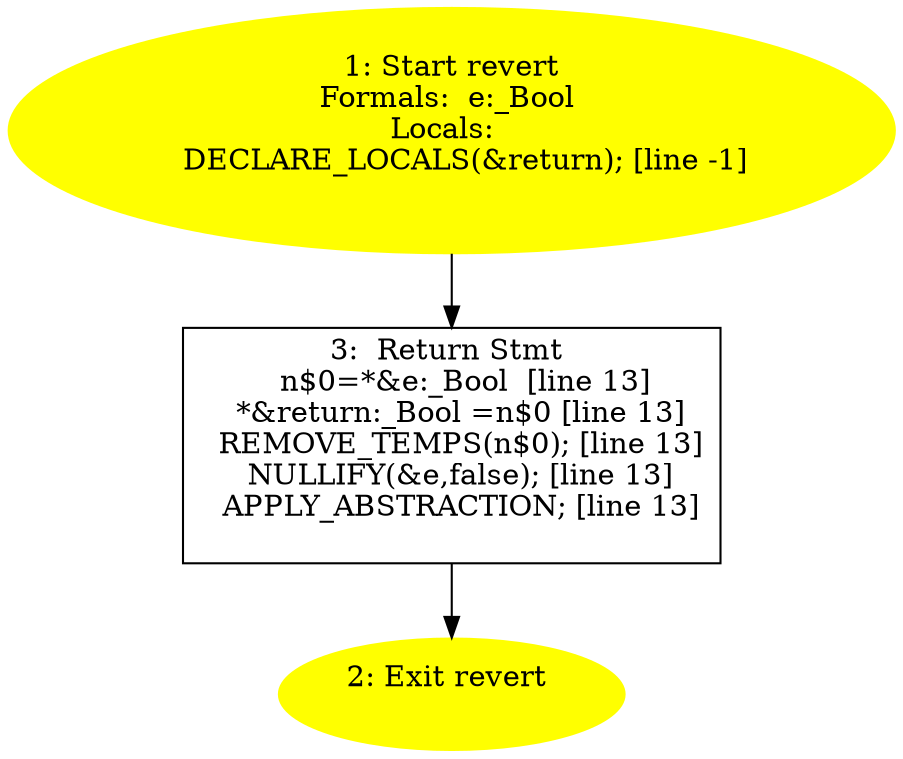 digraph iCFG {
3 [label="3:  Return Stmt \n   n$0=*&e:_Bool  [line 13]\n  *&return:_Bool =n$0 [line 13]\n  REMOVE_TEMPS(n$0); [line 13]\n  NULLIFY(&e,false); [line 13]\n  APPLY_ABSTRACTION; [line 13]\n " shape="box"]
	

	 3 -> 2 ;
2 [label="2: Exit revert \n  " color=yellow style=filled]
	

1 [label="1: Start revert\nFormals:  e:_Bool \nLocals:  \n   DECLARE_LOCALS(&return); [line -1]\n " color=yellow style=filled]
	

	 1 -> 3 ;
}
